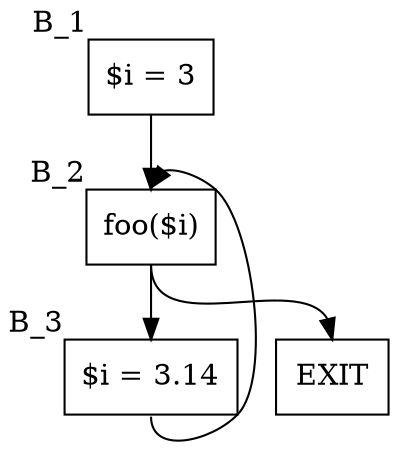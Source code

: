 digraph flow {
	 node[shape=box]
	 graph[rankdir="TB"];
	 edge[headport=n, tailport=s];
	0 [label="$i = 3", xlabel="B_1"]
	1 [label="foo($i)", xlabel="B_2"]
	2 [label="$i = 3.14", xlabel="B_3"]
	3 [label="EXIT"]
	0 -> 1 []
    1 -> 2 []
    1 -> 3 []    
    2 -> 1 []
}

